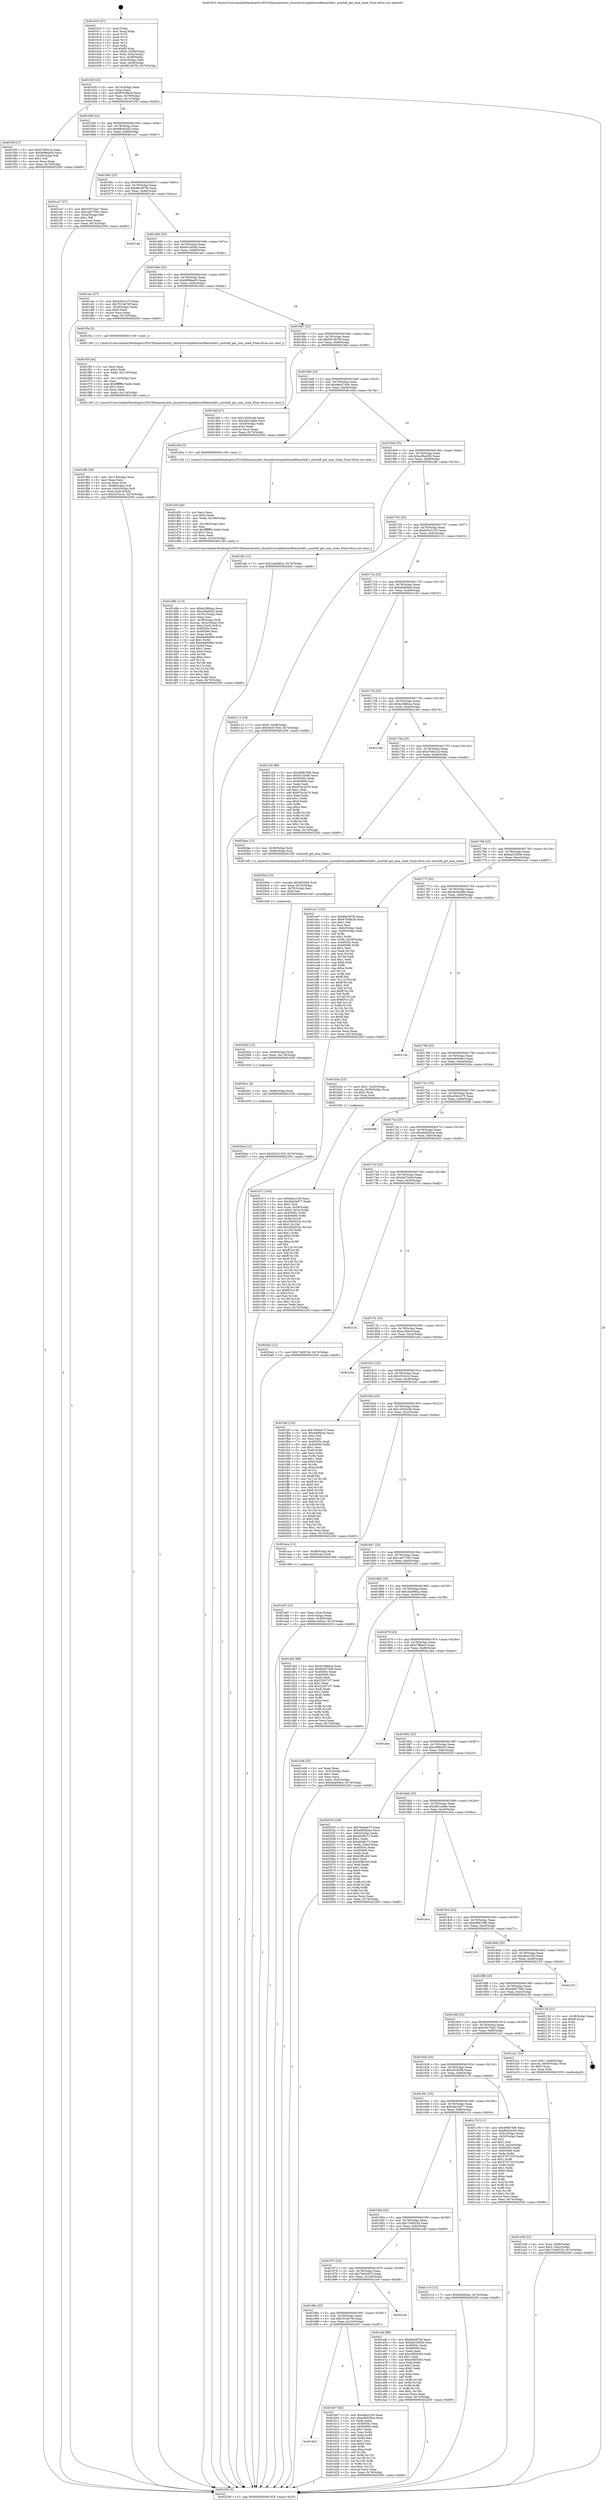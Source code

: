 digraph "0x401610" {
  label = "0x401610 (/mnt/c/Users/mathe/Desktop/tcc/POCII/binaries/extr_linuxdriversplatformx86acerhdf.c_acerhdf_get_max_state_Final-ollvm.out::main(0))"
  labelloc = "t"
  node[shape=record]

  Entry [label="",width=0.3,height=0.3,shape=circle,fillcolor=black,style=filled]
  "0x40163f" [label="{
     0x40163f [23]\l
     | [instrs]\l
     &nbsp;&nbsp;0x40163f \<+3\>: mov -0x74(%rbp),%eax\l
     &nbsp;&nbsp;0x401642 \<+2\>: mov %eax,%ecx\l
     &nbsp;&nbsp;0x401644 \<+6\>: sub $0x870c8b28,%ecx\l
     &nbsp;&nbsp;0x40164a \<+3\>: mov %eax,-0x78(%rbp)\l
     &nbsp;&nbsp;0x40164d \<+3\>: mov %ecx,-0x7c(%rbp)\l
     &nbsp;&nbsp;0x401650 \<+6\>: je 0000000000401f3f \<main+0x92f\>\l
  }"]
  "0x401f3f" [label="{
     0x401f3f [27]\l
     | [instrs]\l
     &nbsp;&nbsp;0x401f3f \<+5\>: mov $0xd7bfcb1d,%eax\l
     &nbsp;&nbsp;0x401f44 \<+5\>: mov $0x9696ea50,%ecx\l
     &nbsp;&nbsp;0x401f49 \<+3\>: mov -0x29(%rbp),%dl\l
     &nbsp;&nbsp;0x401f4c \<+3\>: test $0x1,%dl\l
     &nbsp;&nbsp;0x401f4f \<+3\>: cmovne %ecx,%eax\l
     &nbsp;&nbsp;0x401f52 \<+3\>: mov %eax,-0x74(%rbp)\l
     &nbsp;&nbsp;0x401f55 \<+5\>: jmp 0000000000402200 \<main+0xbf0\>\l
  }"]
  "0x401656" [label="{
     0x401656 [22]\l
     | [instrs]\l
     &nbsp;&nbsp;0x401656 \<+5\>: jmp 000000000040165b \<main+0x4b\>\l
     &nbsp;&nbsp;0x40165b \<+3\>: mov -0x78(%rbp),%eax\l
     &nbsp;&nbsp;0x40165e \<+5\>: sub $0x88cb3c62,%eax\l
     &nbsp;&nbsp;0x401663 \<+3\>: mov %eax,-0x80(%rbp)\l
     &nbsp;&nbsp;0x401666 \<+6\>: je 0000000000401ce7 \<main+0x6d7\>\l
  }"]
  Exit [label="",width=0.3,height=0.3,shape=circle,fillcolor=black,style=filled,peripheries=2]
  "0x401ce7" [label="{
     0x401ce7 [27]\l
     | [instrs]\l
     &nbsp;&nbsp;0x401ce7 \<+5\>: mov $0x55075ae7,%eax\l
     &nbsp;&nbsp;0x401cec \<+5\>: mov $0x1ad77591,%ecx\l
     &nbsp;&nbsp;0x401cf1 \<+3\>: mov -0x2a(%rbp),%dl\l
     &nbsp;&nbsp;0x401cf4 \<+3\>: test $0x1,%dl\l
     &nbsp;&nbsp;0x401cf7 \<+3\>: cmovne %ecx,%eax\l
     &nbsp;&nbsp;0x401cfa \<+3\>: mov %eax,-0x74(%rbp)\l
     &nbsp;&nbsp;0x401cfd \<+5\>: jmp 0000000000402200 \<main+0xbf0\>\l
  }"]
  "0x40166c" [label="{
     0x40166c [25]\l
     | [instrs]\l
     &nbsp;&nbsp;0x40166c \<+5\>: jmp 0000000000401671 \<main+0x61\>\l
     &nbsp;&nbsp;0x401671 \<+3\>: mov -0x78(%rbp),%eax\l
     &nbsp;&nbsp;0x401674 \<+5\>: sub $0x89a397fe,%eax\l
     &nbsp;&nbsp;0x401679 \<+6\>: mov %eax,-0x84(%rbp)\l
     &nbsp;&nbsp;0x40167f \<+6\>: je 00000000004021da \<main+0xbca\>\l
  }"]
  "0x4020ea" [label="{
     0x4020ea [12]\l
     | [instrs]\l
     &nbsp;&nbsp;0x4020ea \<+7\>: movl $0xb0321325,-0x74(%rbp)\l
     &nbsp;&nbsp;0x4020f1 \<+5\>: jmp 0000000000402200 \<main+0xbf0\>\l
  }"]
  "0x4021da" [label="{
     0x4021da\l
  }", style=dashed]
  "0x401685" [label="{
     0x401685 [25]\l
     | [instrs]\l
     &nbsp;&nbsp;0x401685 \<+5\>: jmp 000000000040168a \<main+0x7a\>\l
     &nbsp;&nbsp;0x40168a \<+3\>: mov -0x78(%rbp),%eax\l
     &nbsp;&nbsp;0x40168d \<+5\>: sub $0x8cc3d5a5,%eax\l
     &nbsp;&nbsp;0x401692 \<+6\>: mov %eax,-0x88(%rbp)\l
     &nbsp;&nbsp;0x401698 \<+6\>: je 0000000000401aec \<main+0x4dc\>\l
  }"]
  "0x4020e1" [label="{
     0x4020e1 [9]\l
     | [instrs]\l
     &nbsp;&nbsp;0x4020e1 \<+4\>: mov -0x68(%rbp),%rdi\l
     &nbsp;&nbsp;0x4020e5 \<+5\>: call 0000000000401030 \<free@plt\>\l
     | [calls]\l
     &nbsp;&nbsp;0x401030 \{1\} (unknown)\l
  }"]
  "0x401aec" [label="{
     0x401aec [27]\l
     | [instrs]\l
     &nbsp;&nbsp;0x401aec \<+5\>: mov $0xe29e1e75,%eax\l
     &nbsp;&nbsp;0x401af1 \<+5\>: mov $0x7910e70f,%ecx\l
     &nbsp;&nbsp;0x401af6 \<+3\>: mov -0x30(%rbp),%edx\l
     &nbsp;&nbsp;0x401af9 \<+3\>: cmp $0x0,%edx\l
     &nbsp;&nbsp;0x401afc \<+3\>: cmove %ecx,%eax\l
     &nbsp;&nbsp;0x401aff \<+3\>: mov %eax,-0x74(%rbp)\l
     &nbsp;&nbsp;0x401b02 \<+5\>: jmp 0000000000402200 \<main+0xbf0\>\l
  }"]
  "0x40169e" [label="{
     0x40169e [25]\l
     | [instrs]\l
     &nbsp;&nbsp;0x40169e \<+5\>: jmp 00000000004016a3 \<main+0x93\>\l
     &nbsp;&nbsp;0x4016a3 \<+3\>: mov -0x78(%rbp),%eax\l
     &nbsp;&nbsp;0x4016a6 \<+5\>: sub $0x9696ea50,%eax\l
     &nbsp;&nbsp;0x4016ab \<+6\>: mov %eax,-0x8c(%rbp)\l
     &nbsp;&nbsp;0x4016b1 \<+6\>: je 0000000000401f5a \<main+0x94a\>\l
  }"]
  "0x4020d2" [label="{
     0x4020d2 [15]\l
     | [instrs]\l
     &nbsp;&nbsp;0x4020d2 \<+4\>: mov -0x58(%rbp),%rdi\l
     &nbsp;&nbsp;0x4020d6 \<+6\>: mov %eax,-0x118(%rbp)\l
     &nbsp;&nbsp;0x4020dc \<+5\>: call 0000000000401030 \<free@plt\>\l
     | [calls]\l
     &nbsp;&nbsp;0x401030 \{1\} (unknown)\l
  }"]
  "0x401f5a" [label="{
     0x401f5a [5]\l
     | [instrs]\l
     &nbsp;&nbsp;0x401f5a \<+5\>: call 0000000000401160 \<next_i\>\l
     | [calls]\l
     &nbsp;&nbsp;0x401160 \{1\} (/mnt/c/Users/mathe/Desktop/tcc/POCII/binaries/extr_linuxdriversplatformx86acerhdf.c_acerhdf_get_max_state_Final-ollvm.out::next_i)\l
  }"]
  "0x4016b7" [label="{
     0x4016b7 [25]\l
     | [instrs]\l
     &nbsp;&nbsp;0x4016b7 \<+5\>: jmp 00000000004016bc \<main+0xac\>\l
     &nbsp;&nbsp;0x4016bc \<+3\>: mov -0x78(%rbp),%eax\l
     &nbsp;&nbsp;0x4016bf \<+5\>: sub $0x9914b7f4,%eax\l
     &nbsp;&nbsp;0x4016c4 \<+6\>: mov %eax,-0x90(%rbp)\l
     &nbsp;&nbsp;0x4016ca \<+6\>: je 00000000004019af \<main+0x39f\>\l
  }"]
  "0x4020bb" [label="{
     0x4020bb [23]\l
     | [instrs]\l
     &nbsp;&nbsp;0x4020bb \<+10\>: movabs $0x4030b6,%rdi\l
     &nbsp;&nbsp;0x4020c5 \<+3\>: mov %eax,-0x70(%rbp)\l
     &nbsp;&nbsp;0x4020c8 \<+3\>: mov -0x70(%rbp),%esi\l
     &nbsp;&nbsp;0x4020cb \<+2\>: mov $0x0,%al\l
     &nbsp;&nbsp;0x4020cd \<+5\>: call 0000000000401040 \<printf@plt\>\l
     | [calls]\l
     &nbsp;&nbsp;0x401040 \{1\} (unknown)\l
  }"]
  "0x4019af" [label="{
     0x4019af [27]\l
     | [instrs]\l
     &nbsp;&nbsp;0x4019af \<+5\>: mov $0x14502a4b,%eax\l
     &nbsp;&nbsp;0x4019b4 \<+5\>: mov $0x4821adde,%ecx\l
     &nbsp;&nbsp;0x4019b9 \<+3\>: mov -0x34(%rbp),%edx\l
     &nbsp;&nbsp;0x4019bc \<+3\>: cmp $0x2,%edx\l
     &nbsp;&nbsp;0x4019bf \<+3\>: cmovne %ecx,%eax\l
     &nbsp;&nbsp;0x4019c2 \<+3\>: mov %eax,-0x74(%rbp)\l
     &nbsp;&nbsp;0x4019c5 \<+5\>: jmp 0000000000402200 \<main+0xbf0\>\l
  }"]
  "0x4016d0" [label="{
     0x4016d0 [25]\l
     | [instrs]\l
     &nbsp;&nbsp;0x4016d0 \<+5\>: jmp 00000000004016d5 \<main+0xc5\>\l
     &nbsp;&nbsp;0x4016d5 \<+3\>: mov -0x78(%rbp),%eax\l
     &nbsp;&nbsp;0x4016d8 \<+5\>: sub $0x9e457400,%eax\l
     &nbsp;&nbsp;0x4016dd \<+6\>: mov %eax,-0x94(%rbp)\l
     &nbsp;&nbsp;0x4016e3 \<+6\>: je 0000000000401d5a \<main+0x74a\>\l
  }"]
  "0x402200" [label="{
     0x402200 [5]\l
     | [instrs]\l
     &nbsp;&nbsp;0x402200 \<+5\>: jmp 000000000040163f \<main+0x2f\>\l
  }"]
  "0x401610" [label="{
     0x401610 [47]\l
     | [instrs]\l
     &nbsp;&nbsp;0x401610 \<+1\>: push %rbp\l
     &nbsp;&nbsp;0x401611 \<+3\>: mov %rsp,%rbp\l
     &nbsp;&nbsp;0x401614 \<+2\>: push %r15\l
     &nbsp;&nbsp;0x401616 \<+2\>: push %r14\l
     &nbsp;&nbsp;0x401618 \<+2\>: push %r13\l
     &nbsp;&nbsp;0x40161a \<+2\>: push %r12\l
     &nbsp;&nbsp;0x40161c \<+1\>: push %rbx\l
     &nbsp;&nbsp;0x40161d \<+7\>: sub $0xf8,%rsp\l
     &nbsp;&nbsp;0x401624 \<+7\>: movl $0x0,-0x38(%rbp)\l
     &nbsp;&nbsp;0x40162b \<+3\>: mov %edi,-0x3c(%rbp)\l
     &nbsp;&nbsp;0x40162e \<+4\>: mov %rsi,-0x48(%rbp)\l
     &nbsp;&nbsp;0x401632 \<+3\>: mov -0x3c(%rbp),%edi\l
     &nbsp;&nbsp;0x401635 \<+3\>: mov %edi,-0x34(%rbp)\l
     &nbsp;&nbsp;0x401638 \<+7\>: movl $0x9914b7f4,-0x74(%rbp)\l
  }"]
  "0x401f8b" [label="{
     0x401f8b [36]\l
     | [instrs]\l
     &nbsp;&nbsp;0x401f8b \<+6\>: mov -0x114(%rbp),%ecx\l
     &nbsp;&nbsp;0x401f91 \<+3\>: imul %eax,%ecx\l
     &nbsp;&nbsp;0x401f94 \<+3\>: movslq %ecx,%rdi\l
     &nbsp;&nbsp;0x401f97 \<+4\>: mov -0x68(%rbp),%r8\l
     &nbsp;&nbsp;0x401f9b \<+4\>: movslq -0x6c(%rbp),%r9\l
     &nbsp;&nbsp;0x401f9f \<+4\>: mov %rdi,(%r8,%r9,8)\l
     &nbsp;&nbsp;0x401fa3 \<+7\>: movl $0x2033c2c,-0x74(%rbp)\l
     &nbsp;&nbsp;0x401faa \<+5\>: jmp 0000000000402200 \<main+0xbf0\>\l
  }"]
  "0x401d5a" [label="{
     0x401d5a [5]\l
     | [instrs]\l
     &nbsp;&nbsp;0x401d5a \<+5\>: call 0000000000401160 \<next_i\>\l
     | [calls]\l
     &nbsp;&nbsp;0x401160 \{1\} (/mnt/c/Users/mathe/Desktop/tcc/POCII/binaries/extr_linuxdriversplatformx86acerhdf.c_acerhdf_get_max_state_Final-ollvm.out::next_i)\l
  }"]
  "0x4016e9" [label="{
     0x4016e9 [25]\l
     | [instrs]\l
     &nbsp;&nbsp;0x4016e9 \<+5\>: jmp 00000000004016ee \<main+0xde\>\l
     &nbsp;&nbsp;0x4016ee \<+3\>: mov -0x78(%rbp),%eax\l
     &nbsp;&nbsp;0x4016f1 \<+5\>: sub $0xa39ab5f2,%eax\l
     &nbsp;&nbsp;0x4016f6 \<+6\>: mov %eax,-0x98(%rbp)\l
     &nbsp;&nbsp;0x4016fc \<+6\>: je 0000000000401dfc \<main+0x7ec\>\l
  }"]
  "0x401f5f" [label="{
     0x401f5f [44]\l
     | [instrs]\l
     &nbsp;&nbsp;0x401f5f \<+2\>: xor %ecx,%ecx\l
     &nbsp;&nbsp;0x401f61 \<+5\>: mov $0x2,%edx\l
     &nbsp;&nbsp;0x401f66 \<+6\>: mov %edx,-0x110(%rbp)\l
     &nbsp;&nbsp;0x401f6c \<+1\>: cltd\l
     &nbsp;&nbsp;0x401f6d \<+6\>: mov -0x110(%rbp),%esi\l
     &nbsp;&nbsp;0x401f73 \<+2\>: idiv %esi\l
     &nbsp;&nbsp;0x401f75 \<+6\>: imul $0xfffffffe,%edx,%edx\l
     &nbsp;&nbsp;0x401f7b \<+3\>: sub $0x1,%ecx\l
     &nbsp;&nbsp;0x401f7e \<+2\>: sub %ecx,%edx\l
     &nbsp;&nbsp;0x401f80 \<+6\>: mov %edx,-0x114(%rbp)\l
     &nbsp;&nbsp;0x401f86 \<+5\>: call 0000000000401160 \<next_i\>\l
     | [calls]\l
     &nbsp;&nbsp;0x401160 \{1\} (/mnt/c/Users/mathe/Desktop/tcc/POCII/binaries/extr_linuxdriversplatformx86acerhdf.c_acerhdf_get_max_state_Final-ollvm.out::next_i)\l
  }"]
  "0x401dfc" [label="{
     0x401dfc [12]\l
     | [instrs]\l
     &nbsp;&nbsp;0x401dfc \<+7\>: movl $0x1ba0892a,-0x74(%rbp)\l
     &nbsp;&nbsp;0x401e03 \<+5\>: jmp 0000000000402200 \<main+0xbf0\>\l
  }"]
  "0x401702" [label="{
     0x401702 [25]\l
     | [instrs]\l
     &nbsp;&nbsp;0x401702 \<+5\>: jmp 0000000000401707 \<main+0xf7\>\l
     &nbsp;&nbsp;0x401707 \<+3\>: mov -0x78(%rbp),%eax\l
     &nbsp;&nbsp;0x40170a \<+5\>: sub $0xb0321325,%eax\l
     &nbsp;&nbsp;0x40170f \<+6\>: mov %eax,-0x9c(%rbp)\l
     &nbsp;&nbsp;0x401715 \<+6\>: je 0000000000402113 \<main+0xb03\>\l
  }"]
  "0x401e38" [label="{
     0x401e38 [23]\l
     | [instrs]\l
     &nbsp;&nbsp;0x401e38 \<+4\>: mov %rax,-0x68(%rbp)\l
     &nbsp;&nbsp;0x401e3c \<+7\>: movl $0x0,-0x6c(%rbp)\l
     &nbsp;&nbsp;0x401e43 \<+7\>: movl $0x7340f15d,-0x74(%rbp)\l
     &nbsp;&nbsp;0x401e4a \<+5\>: jmp 0000000000402200 \<main+0xbf0\>\l
  }"]
  "0x402113" [label="{
     0x402113 [19]\l
     | [instrs]\l
     &nbsp;&nbsp;0x402113 \<+7\>: movl $0x0,-0x38(%rbp)\l
     &nbsp;&nbsp;0x40211a \<+7\>: movl $0x54d575b6,-0x74(%rbp)\l
     &nbsp;&nbsp;0x402121 \<+5\>: jmp 0000000000402200 \<main+0xbf0\>\l
  }"]
  "0x40171b" [label="{
     0x40171b [25]\l
     | [instrs]\l
     &nbsp;&nbsp;0x40171b \<+5\>: jmp 0000000000401720 \<main+0x110\>\l
     &nbsp;&nbsp;0x401720 \<+3\>: mov -0x78(%rbp),%eax\l
     &nbsp;&nbsp;0x401723 \<+5\>: sub $0xb6af49a4,%eax\l
     &nbsp;&nbsp;0x401728 \<+6\>: mov %eax,-0xa0(%rbp)\l
     &nbsp;&nbsp;0x40172e \<+6\>: je 0000000000401c20 \<main+0x610\>\l
  }"]
  "0x401d8b" [label="{
     0x401d8b [113]\l
     | [instrs]\l
     &nbsp;&nbsp;0x401d8b \<+5\>: mov $0xbc38bbca,%ecx\l
     &nbsp;&nbsp;0x401d90 \<+5\>: mov $0xa39ab5f2,%edx\l
     &nbsp;&nbsp;0x401d95 \<+6\>: mov -0x10c(%rbp),%esi\l
     &nbsp;&nbsp;0x401d9b \<+3\>: imul %eax,%esi\l
     &nbsp;&nbsp;0x401d9e \<+4\>: mov -0x58(%rbp),%rdi\l
     &nbsp;&nbsp;0x401da2 \<+4\>: movslq -0x5c(%rbp),%r8\l
     &nbsp;&nbsp;0x401da6 \<+4\>: mov %esi,(%rdi,%r8,4)\l
     &nbsp;&nbsp;0x401daa \<+7\>: mov 0x40505c,%eax\l
     &nbsp;&nbsp;0x401db1 \<+7\>: mov 0x405060,%esi\l
     &nbsp;&nbsp;0x401db8 \<+3\>: mov %eax,%r9d\l
     &nbsp;&nbsp;0x401dbb \<+7\>: sub $0x64e6b98b,%r9d\l
     &nbsp;&nbsp;0x401dc2 \<+4\>: sub $0x1,%r9d\l
     &nbsp;&nbsp;0x401dc6 \<+7\>: add $0x64e6b98b,%r9d\l
     &nbsp;&nbsp;0x401dcd \<+4\>: imul %r9d,%eax\l
     &nbsp;&nbsp;0x401dd1 \<+3\>: and $0x1,%eax\l
     &nbsp;&nbsp;0x401dd4 \<+3\>: cmp $0x0,%eax\l
     &nbsp;&nbsp;0x401dd7 \<+4\>: sete %r10b\l
     &nbsp;&nbsp;0x401ddb \<+3\>: cmp $0xa,%esi\l
     &nbsp;&nbsp;0x401dde \<+4\>: setl %r11b\l
     &nbsp;&nbsp;0x401de2 \<+3\>: mov %r10b,%bl\l
     &nbsp;&nbsp;0x401de5 \<+3\>: and %r11b,%bl\l
     &nbsp;&nbsp;0x401de8 \<+3\>: xor %r11b,%r10b\l
     &nbsp;&nbsp;0x401deb \<+3\>: or %r10b,%bl\l
     &nbsp;&nbsp;0x401dee \<+3\>: test $0x1,%bl\l
     &nbsp;&nbsp;0x401df1 \<+3\>: cmovne %edx,%ecx\l
     &nbsp;&nbsp;0x401df4 \<+3\>: mov %ecx,-0x74(%rbp)\l
     &nbsp;&nbsp;0x401df7 \<+5\>: jmp 0000000000402200 \<main+0xbf0\>\l
  }"]
  "0x401c20" [label="{
     0x401c20 [88]\l
     | [instrs]\l
     &nbsp;&nbsp;0x401c20 \<+5\>: mov $0x498b76f6,%eax\l
     &nbsp;&nbsp;0x401c25 \<+5\>: mov $0x551fcf56,%ecx\l
     &nbsp;&nbsp;0x401c2a \<+7\>: mov 0x40505c,%edx\l
     &nbsp;&nbsp;0x401c31 \<+7\>: mov 0x405060,%esi\l
     &nbsp;&nbsp;0x401c38 \<+2\>: mov %edx,%edi\l
     &nbsp;&nbsp;0x401c3a \<+6\>: sub $0x97ec2e76,%edi\l
     &nbsp;&nbsp;0x401c40 \<+3\>: sub $0x1,%edi\l
     &nbsp;&nbsp;0x401c43 \<+6\>: add $0x97ec2e76,%edi\l
     &nbsp;&nbsp;0x401c49 \<+3\>: imul %edi,%edx\l
     &nbsp;&nbsp;0x401c4c \<+3\>: and $0x1,%edx\l
     &nbsp;&nbsp;0x401c4f \<+3\>: cmp $0x0,%edx\l
     &nbsp;&nbsp;0x401c52 \<+4\>: sete %r8b\l
     &nbsp;&nbsp;0x401c56 \<+3\>: cmp $0xa,%esi\l
     &nbsp;&nbsp;0x401c59 \<+4\>: setl %r9b\l
     &nbsp;&nbsp;0x401c5d \<+3\>: mov %r8b,%r10b\l
     &nbsp;&nbsp;0x401c60 \<+3\>: and %r9b,%r10b\l
     &nbsp;&nbsp;0x401c63 \<+3\>: xor %r9b,%r8b\l
     &nbsp;&nbsp;0x401c66 \<+3\>: or %r8b,%r10b\l
     &nbsp;&nbsp;0x401c69 \<+4\>: test $0x1,%r10b\l
     &nbsp;&nbsp;0x401c6d \<+3\>: cmovne %ecx,%eax\l
     &nbsp;&nbsp;0x401c70 \<+3\>: mov %eax,-0x74(%rbp)\l
     &nbsp;&nbsp;0x401c73 \<+5\>: jmp 0000000000402200 \<main+0xbf0\>\l
  }"]
  "0x401734" [label="{
     0x401734 [25]\l
     | [instrs]\l
     &nbsp;&nbsp;0x401734 \<+5\>: jmp 0000000000401739 \<main+0x129\>\l
     &nbsp;&nbsp;0x401739 \<+3\>: mov -0x78(%rbp),%eax\l
     &nbsp;&nbsp;0x40173c \<+5\>: sub $0xbc38bbca,%eax\l
     &nbsp;&nbsp;0x401741 \<+6\>: mov %eax,-0xa4(%rbp)\l
     &nbsp;&nbsp;0x401747 \<+6\>: je 000000000040218d \<main+0xb7d\>\l
  }"]
  "0x401d5f" [label="{
     0x401d5f [44]\l
     | [instrs]\l
     &nbsp;&nbsp;0x401d5f \<+2\>: xor %ecx,%ecx\l
     &nbsp;&nbsp;0x401d61 \<+5\>: mov $0x2,%edx\l
     &nbsp;&nbsp;0x401d66 \<+6\>: mov %edx,-0x108(%rbp)\l
     &nbsp;&nbsp;0x401d6c \<+1\>: cltd\l
     &nbsp;&nbsp;0x401d6d \<+6\>: mov -0x108(%rbp),%esi\l
     &nbsp;&nbsp;0x401d73 \<+2\>: idiv %esi\l
     &nbsp;&nbsp;0x401d75 \<+6\>: imul $0xfffffffe,%edx,%edx\l
     &nbsp;&nbsp;0x401d7b \<+3\>: sub $0x1,%ecx\l
     &nbsp;&nbsp;0x401d7e \<+2\>: sub %ecx,%edx\l
     &nbsp;&nbsp;0x401d80 \<+6\>: mov %edx,-0x10c(%rbp)\l
     &nbsp;&nbsp;0x401d86 \<+5\>: call 0000000000401160 \<next_i\>\l
     | [calls]\l
     &nbsp;&nbsp;0x401160 \{1\} (/mnt/c/Users/mathe/Desktop/tcc/POCII/binaries/extr_linuxdriversplatformx86acerhdf.c_acerhdf_get_max_state_Final-ollvm.out::next_i)\l
  }"]
  "0x40218d" [label="{
     0x40218d\l
  }", style=dashed]
  "0x40174d" [label="{
     0x40174d [25]\l
     | [instrs]\l
     &nbsp;&nbsp;0x40174d \<+5\>: jmp 0000000000401752 \<main+0x142\>\l
     &nbsp;&nbsp;0x401752 \<+3\>: mov -0x78(%rbp),%eax\l
     &nbsp;&nbsp;0x401755 \<+5\>: sub $0xd7bfcb1d,%eax\l
     &nbsp;&nbsp;0x40175a \<+6\>: mov %eax,-0xa8(%rbp)\l
     &nbsp;&nbsp;0x401760 \<+6\>: je 00000000004020ae \<main+0xa9e\>\l
  }"]
  "0x401b71" [label="{
     0x401b71 [163]\l
     | [instrs]\l
     &nbsp;&nbsp;0x401b71 \<+5\>: mov $0x4fecc329,%ecx\l
     &nbsp;&nbsp;0x401b76 \<+5\>: mov $0x5da2e977,%edx\l
     &nbsp;&nbsp;0x401b7b \<+3\>: mov $0x1,%sil\l
     &nbsp;&nbsp;0x401b7e \<+4\>: mov %rax,-0x58(%rbp)\l
     &nbsp;&nbsp;0x401b82 \<+7\>: movl $0x0,-0x5c(%rbp)\l
     &nbsp;&nbsp;0x401b89 \<+8\>: mov 0x40505c,%r8d\l
     &nbsp;&nbsp;0x401b91 \<+8\>: mov 0x405060,%r9d\l
     &nbsp;&nbsp;0x401b99 \<+3\>: mov %r8d,%r10d\l
     &nbsp;&nbsp;0x401b9c \<+7\>: sub $0x285e553c,%r10d\l
     &nbsp;&nbsp;0x401ba3 \<+4\>: sub $0x1,%r10d\l
     &nbsp;&nbsp;0x401ba7 \<+7\>: add $0x285e553c,%r10d\l
     &nbsp;&nbsp;0x401bae \<+4\>: imul %r10d,%r8d\l
     &nbsp;&nbsp;0x401bb2 \<+4\>: and $0x1,%r8d\l
     &nbsp;&nbsp;0x401bb6 \<+4\>: cmp $0x0,%r8d\l
     &nbsp;&nbsp;0x401bba \<+4\>: sete %r11b\l
     &nbsp;&nbsp;0x401bbe \<+4\>: cmp $0xa,%r9d\l
     &nbsp;&nbsp;0x401bc2 \<+3\>: setl %bl\l
     &nbsp;&nbsp;0x401bc5 \<+3\>: mov %r11b,%r14b\l
     &nbsp;&nbsp;0x401bc8 \<+4\>: xor $0xff,%r14b\l
     &nbsp;&nbsp;0x401bcc \<+3\>: mov %bl,%r15b\l
     &nbsp;&nbsp;0x401bcf \<+4\>: xor $0xff,%r15b\l
     &nbsp;&nbsp;0x401bd3 \<+4\>: xor $0x0,%sil\l
     &nbsp;&nbsp;0x401bd7 \<+3\>: mov %r14b,%r12b\l
     &nbsp;&nbsp;0x401bda \<+4\>: and $0x0,%r12b\l
     &nbsp;&nbsp;0x401bde \<+3\>: and %sil,%r11b\l
     &nbsp;&nbsp;0x401be1 \<+3\>: mov %r15b,%r13b\l
     &nbsp;&nbsp;0x401be4 \<+4\>: and $0x0,%r13b\l
     &nbsp;&nbsp;0x401be8 \<+3\>: and %sil,%bl\l
     &nbsp;&nbsp;0x401beb \<+3\>: or %r11b,%r12b\l
     &nbsp;&nbsp;0x401bee \<+3\>: or %bl,%r13b\l
     &nbsp;&nbsp;0x401bf1 \<+3\>: xor %r13b,%r12b\l
     &nbsp;&nbsp;0x401bf4 \<+3\>: or %r15b,%r14b\l
     &nbsp;&nbsp;0x401bf7 \<+4\>: xor $0xff,%r14b\l
     &nbsp;&nbsp;0x401bfb \<+4\>: or $0x0,%sil\l
     &nbsp;&nbsp;0x401bff \<+3\>: and %sil,%r14b\l
     &nbsp;&nbsp;0x401c02 \<+3\>: or %r14b,%r12b\l
     &nbsp;&nbsp;0x401c05 \<+4\>: test $0x1,%r12b\l
     &nbsp;&nbsp;0x401c09 \<+3\>: cmovne %edx,%ecx\l
     &nbsp;&nbsp;0x401c0c \<+3\>: mov %ecx,-0x74(%rbp)\l
     &nbsp;&nbsp;0x401c0f \<+5\>: jmp 0000000000402200 \<main+0xbf0\>\l
  }"]
  "0x4020ae" [label="{
     0x4020ae [13]\l
     | [instrs]\l
     &nbsp;&nbsp;0x4020ae \<+4\>: mov -0x58(%rbp),%rdi\l
     &nbsp;&nbsp;0x4020b2 \<+4\>: mov -0x68(%rbp),%rsi\l
     &nbsp;&nbsp;0x4020b6 \<+5\>: call 00000000004015f0 \<acerhdf_get_max_state\>\l
     | [calls]\l
     &nbsp;&nbsp;0x4015f0 \{1\} (/mnt/c/Users/mathe/Desktop/tcc/POCII/binaries/extr_linuxdriversplatformx86acerhdf.c_acerhdf_get_max_state_Final-ollvm.out::acerhdf_get_max_state)\l
  }"]
  "0x401766" [label="{
     0x401766 [25]\l
     | [instrs]\l
     &nbsp;&nbsp;0x401766 \<+5\>: jmp 000000000040176b \<main+0x15b\>\l
     &nbsp;&nbsp;0x40176b \<+3\>: mov -0x78(%rbp),%eax\l
     &nbsp;&nbsp;0x40176e \<+5\>: sub $0xda53393b,%eax\l
     &nbsp;&nbsp;0x401773 \<+6\>: mov %eax,-0xac(%rbp)\l
     &nbsp;&nbsp;0x401779 \<+6\>: je 0000000000401ea7 \<main+0x897\>\l
  }"]
  "0x4019a5" [label="{
     0x4019a5\l
  }", style=dashed]
  "0x401ea7" [label="{
     0x401ea7 [152]\l
     | [instrs]\l
     &nbsp;&nbsp;0x401ea7 \<+5\>: mov $0x89a397fe,%eax\l
     &nbsp;&nbsp;0x401eac \<+5\>: mov $0x870c8b28,%ecx\l
     &nbsp;&nbsp;0x401eb1 \<+2\>: mov $0x1,%dl\l
     &nbsp;&nbsp;0x401eb3 \<+2\>: xor %esi,%esi\l
     &nbsp;&nbsp;0x401eb5 \<+3\>: mov -0x6c(%rbp),%edi\l
     &nbsp;&nbsp;0x401eb8 \<+3\>: cmp -0x60(%rbp),%edi\l
     &nbsp;&nbsp;0x401ebb \<+4\>: setl %r8b\l
     &nbsp;&nbsp;0x401ebf \<+4\>: and $0x1,%r8b\l
     &nbsp;&nbsp;0x401ec3 \<+4\>: mov %r8b,-0x29(%rbp)\l
     &nbsp;&nbsp;0x401ec7 \<+7\>: mov 0x40505c,%edi\l
     &nbsp;&nbsp;0x401ece \<+8\>: mov 0x405060,%r9d\l
     &nbsp;&nbsp;0x401ed6 \<+3\>: sub $0x1,%esi\l
     &nbsp;&nbsp;0x401ed9 \<+3\>: mov %edi,%r10d\l
     &nbsp;&nbsp;0x401edc \<+3\>: add %esi,%r10d\l
     &nbsp;&nbsp;0x401edf \<+4\>: imul %r10d,%edi\l
     &nbsp;&nbsp;0x401ee3 \<+3\>: and $0x1,%edi\l
     &nbsp;&nbsp;0x401ee6 \<+3\>: cmp $0x0,%edi\l
     &nbsp;&nbsp;0x401ee9 \<+4\>: sete %r8b\l
     &nbsp;&nbsp;0x401eed \<+4\>: cmp $0xa,%r9d\l
     &nbsp;&nbsp;0x401ef1 \<+4\>: setl %r11b\l
     &nbsp;&nbsp;0x401ef5 \<+3\>: mov %r8b,%bl\l
     &nbsp;&nbsp;0x401ef8 \<+3\>: xor $0xff,%bl\l
     &nbsp;&nbsp;0x401efb \<+3\>: mov %r11b,%r14b\l
     &nbsp;&nbsp;0x401efe \<+4\>: xor $0xff,%r14b\l
     &nbsp;&nbsp;0x401f02 \<+3\>: xor $0x1,%dl\l
     &nbsp;&nbsp;0x401f05 \<+3\>: mov %bl,%r15b\l
     &nbsp;&nbsp;0x401f08 \<+4\>: and $0xff,%r15b\l
     &nbsp;&nbsp;0x401f0c \<+3\>: and %dl,%r8b\l
     &nbsp;&nbsp;0x401f0f \<+3\>: mov %r14b,%r12b\l
     &nbsp;&nbsp;0x401f12 \<+4\>: and $0xff,%r12b\l
     &nbsp;&nbsp;0x401f16 \<+3\>: and %dl,%r11b\l
     &nbsp;&nbsp;0x401f19 \<+3\>: or %r8b,%r15b\l
     &nbsp;&nbsp;0x401f1c \<+3\>: or %r11b,%r12b\l
     &nbsp;&nbsp;0x401f1f \<+3\>: xor %r12b,%r15b\l
     &nbsp;&nbsp;0x401f22 \<+3\>: or %r14b,%bl\l
     &nbsp;&nbsp;0x401f25 \<+3\>: xor $0xff,%bl\l
     &nbsp;&nbsp;0x401f28 \<+3\>: or $0x1,%dl\l
     &nbsp;&nbsp;0x401f2b \<+2\>: and %dl,%bl\l
     &nbsp;&nbsp;0x401f2d \<+3\>: or %bl,%r15b\l
     &nbsp;&nbsp;0x401f30 \<+4\>: test $0x1,%r15b\l
     &nbsp;&nbsp;0x401f34 \<+3\>: cmovne %ecx,%eax\l
     &nbsp;&nbsp;0x401f37 \<+3\>: mov %eax,-0x74(%rbp)\l
     &nbsp;&nbsp;0x401f3a \<+5\>: jmp 0000000000402200 \<main+0xbf0\>\l
  }"]
  "0x40177f" [label="{
     0x40177f [25]\l
     | [instrs]\l
     &nbsp;&nbsp;0x40177f \<+5\>: jmp 0000000000401784 \<main+0x174\>\l
     &nbsp;&nbsp;0x401784 \<+3\>: mov -0x78(%rbp),%eax\l
     &nbsp;&nbsp;0x401787 \<+5\>: sub $0xdb30ad8d,%eax\l
     &nbsp;&nbsp;0x40178c \<+6\>: mov %eax,-0xb0(%rbp)\l
     &nbsp;&nbsp;0x401792 \<+6\>: je 000000000040213b \<main+0xb2b\>\l
  }"]
  "0x401b07" [label="{
     0x401b07 [83]\l
     | [instrs]\l
     &nbsp;&nbsp;0x401b07 \<+5\>: mov $0x4fecc329,%eax\l
     &nbsp;&nbsp;0x401b0c \<+5\>: mov $0xe0b939ce,%ecx\l
     &nbsp;&nbsp;0x401b11 \<+2\>: xor %edx,%edx\l
     &nbsp;&nbsp;0x401b13 \<+7\>: mov 0x40505c,%esi\l
     &nbsp;&nbsp;0x401b1a \<+7\>: mov 0x405060,%edi\l
     &nbsp;&nbsp;0x401b21 \<+3\>: sub $0x1,%edx\l
     &nbsp;&nbsp;0x401b24 \<+3\>: mov %esi,%r8d\l
     &nbsp;&nbsp;0x401b27 \<+3\>: add %edx,%r8d\l
     &nbsp;&nbsp;0x401b2a \<+4\>: imul %r8d,%esi\l
     &nbsp;&nbsp;0x401b2e \<+3\>: and $0x1,%esi\l
     &nbsp;&nbsp;0x401b31 \<+3\>: cmp $0x0,%esi\l
     &nbsp;&nbsp;0x401b34 \<+4\>: sete %r9b\l
     &nbsp;&nbsp;0x401b38 \<+3\>: cmp $0xa,%edi\l
     &nbsp;&nbsp;0x401b3b \<+4\>: setl %r10b\l
     &nbsp;&nbsp;0x401b3f \<+3\>: mov %r9b,%r11b\l
     &nbsp;&nbsp;0x401b42 \<+3\>: and %r10b,%r11b\l
     &nbsp;&nbsp;0x401b45 \<+3\>: xor %r10b,%r9b\l
     &nbsp;&nbsp;0x401b48 \<+3\>: or %r9b,%r11b\l
     &nbsp;&nbsp;0x401b4b \<+4\>: test $0x1,%r11b\l
     &nbsp;&nbsp;0x401b4f \<+3\>: cmovne %ecx,%eax\l
     &nbsp;&nbsp;0x401b52 \<+3\>: mov %eax,-0x74(%rbp)\l
     &nbsp;&nbsp;0x401b55 \<+5\>: jmp 0000000000402200 \<main+0xbf0\>\l
  }"]
  "0x40213b" [label="{
     0x40213b\l
  }", style=dashed]
  "0x401798" [label="{
     0x401798 [25]\l
     | [instrs]\l
     &nbsp;&nbsp;0x401798 \<+5\>: jmp 000000000040179d \<main+0x18d\>\l
     &nbsp;&nbsp;0x40179d \<+3\>: mov -0x78(%rbp),%eax\l
     &nbsp;&nbsp;0x4017a0 \<+5\>: sub $0xe0b939ce,%eax\l
     &nbsp;&nbsp;0x4017a5 \<+6\>: mov %eax,-0xb4(%rbp)\l
     &nbsp;&nbsp;0x4017ab \<+6\>: je 0000000000401b5a \<main+0x54a\>\l
  }"]
  "0x40198c" [label="{
     0x40198c [25]\l
     | [instrs]\l
     &nbsp;&nbsp;0x40198c \<+5\>: jmp 0000000000401991 \<main+0x381\>\l
     &nbsp;&nbsp;0x401991 \<+3\>: mov -0x78(%rbp),%eax\l
     &nbsp;&nbsp;0x401994 \<+5\>: sub $0x7910e70f,%eax\l
     &nbsp;&nbsp;0x401999 \<+6\>: mov %eax,-0x104(%rbp)\l
     &nbsp;&nbsp;0x40199f \<+6\>: je 0000000000401b07 \<main+0x4f7\>\l
  }"]
  "0x401b5a" [label="{
     0x401b5a [23]\l
     | [instrs]\l
     &nbsp;&nbsp;0x401b5a \<+7\>: movl $0x1,-0x50(%rbp)\l
     &nbsp;&nbsp;0x401b61 \<+4\>: movslq -0x50(%rbp),%rax\l
     &nbsp;&nbsp;0x401b65 \<+4\>: shl $0x2,%rax\l
     &nbsp;&nbsp;0x401b69 \<+3\>: mov %rax,%rdi\l
     &nbsp;&nbsp;0x401b6c \<+5\>: call 0000000000401050 \<malloc@plt\>\l
     | [calls]\l
     &nbsp;&nbsp;0x401050 \{1\} (unknown)\l
  }"]
  "0x4017b1" [label="{
     0x4017b1 [25]\l
     | [instrs]\l
     &nbsp;&nbsp;0x4017b1 \<+5\>: jmp 00000000004017b6 \<main+0x1a6\>\l
     &nbsp;&nbsp;0x4017b6 \<+3\>: mov -0x78(%rbp),%eax\l
     &nbsp;&nbsp;0x4017b9 \<+5\>: sub $0xe29e1e75,%eax\l
     &nbsp;&nbsp;0x4017be \<+6\>: mov %eax,-0xb8(%rbp)\l
     &nbsp;&nbsp;0x4017c4 \<+6\>: je 00000000004020f6 \<main+0xae6\>\l
  }"]
  "0x4021e6" [label="{
     0x4021e6\l
  }", style=dashed]
  "0x4020f6" [label="{
     0x4020f6\l
  }", style=dashed]
  "0x4017ca" [label="{
     0x4017ca [25]\l
     | [instrs]\l
     &nbsp;&nbsp;0x4017ca \<+5\>: jmp 00000000004017cf \<main+0x1bf\>\l
     &nbsp;&nbsp;0x4017cf \<+3\>: mov -0x78(%rbp),%eax\l
     &nbsp;&nbsp;0x4017d2 \<+5\>: sub $0xeb8282ee,%eax\l
     &nbsp;&nbsp;0x4017d7 \<+6\>: mov %eax,-0xbc(%rbp)\l
     &nbsp;&nbsp;0x4017dd \<+6\>: je 00000000004020a2 \<main+0xa92\>\l
  }"]
  "0x401973" [label="{
     0x401973 [25]\l
     | [instrs]\l
     &nbsp;&nbsp;0x401973 \<+5\>: jmp 0000000000401978 \<main+0x368\>\l
     &nbsp;&nbsp;0x401978 \<+3\>: mov -0x78(%rbp),%eax\l
     &nbsp;&nbsp;0x40197b \<+5\>: sub $0x76e0a475,%eax\l
     &nbsp;&nbsp;0x401980 \<+6\>: mov %eax,-0x100(%rbp)\l
     &nbsp;&nbsp;0x401986 \<+6\>: je 00000000004021e6 \<main+0xbd6\>\l
  }"]
  "0x4020a2" [label="{
     0x4020a2 [12]\l
     | [instrs]\l
     &nbsp;&nbsp;0x4020a2 \<+7\>: movl $0x7340f15d,-0x74(%rbp)\l
     &nbsp;&nbsp;0x4020a9 \<+5\>: jmp 0000000000402200 \<main+0xbf0\>\l
  }"]
  "0x4017e3" [label="{
     0x4017e3 [25]\l
     | [instrs]\l
     &nbsp;&nbsp;0x4017e3 \<+5\>: jmp 00000000004017e8 \<main+0x1d8\>\l
     &nbsp;&nbsp;0x4017e8 \<+3\>: mov -0x78(%rbp),%eax\l
     &nbsp;&nbsp;0x4017eb \<+5\>: sub $0xfeb75a54,%eax\l
     &nbsp;&nbsp;0x4017f0 \<+6\>: mov %eax,-0xc0(%rbp)\l
     &nbsp;&nbsp;0x4017f6 \<+6\>: je 0000000000402102 \<main+0xaf2\>\l
  }"]
  "0x401e4f" [label="{
     0x401e4f [88]\l
     | [instrs]\l
     &nbsp;&nbsp;0x401e4f \<+5\>: mov $0x89a397fe,%eax\l
     &nbsp;&nbsp;0x401e54 \<+5\>: mov $0xda53393b,%ecx\l
     &nbsp;&nbsp;0x401e59 \<+7\>: mov 0x40505c,%edx\l
     &nbsp;&nbsp;0x401e60 \<+7\>: mov 0x405060,%esi\l
     &nbsp;&nbsp;0x401e67 \<+2\>: mov %edx,%edi\l
     &nbsp;&nbsp;0x401e69 \<+6\>: add $0xe5805d50,%edi\l
     &nbsp;&nbsp;0x401e6f \<+3\>: sub $0x1,%edi\l
     &nbsp;&nbsp;0x401e72 \<+6\>: sub $0xe5805d50,%edi\l
     &nbsp;&nbsp;0x401e78 \<+3\>: imul %edi,%edx\l
     &nbsp;&nbsp;0x401e7b \<+3\>: and $0x1,%edx\l
     &nbsp;&nbsp;0x401e7e \<+3\>: cmp $0x0,%edx\l
     &nbsp;&nbsp;0x401e81 \<+4\>: sete %r8b\l
     &nbsp;&nbsp;0x401e85 \<+3\>: cmp $0xa,%esi\l
     &nbsp;&nbsp;0x401e88 \<+4\>: setl %r9b\l
     &nbsp;&nbsp;0x401e8c \<+3\>: mov %r8b,%r10b\l
     &nbsp;&nbsp;0x401e8f \<+3\>: and %r9b,%r10b\l
     &nbsp;&nbsp;0x401e92 \<+3\>: xor %r9b,%r8b\l
     &nbsp;&nbsp;0x401e95 \<+3\>: or %r8b,%r10b\l
     &nbsp;&nbsp;0x401e98 \<+4\>: test $0x1,%r10b\l
     &nbsp;&nbsp;0x401e9c \<+3\>: cmovne %ecx,%eax\l
     &nbsp;&nbsp;0x401e9f \<+3\>: mov %eax,-0x74(%rbp)\l
     &nbsp;&nbsp;0x401ea2 \<+5\>: jmp 0000000000402200 \<main+0xbf0\>\l
  }"]
  "0x402102" [label="{
     0x402102\l
  }", style=dashed]
  "0x4017fc" [label="{
     0x4017fc [25]\l
     | [instrs]\l
     &nbsp;&nbsp;0x4017fc \<+5\>: jmp 0000000000401801 \<main+0x1f1\>\l
     &nbsp;&nbsp;0x401801 \<+3\>: mov -0x78(%rbp),%eax\l
     &nbsp;&nbsp;0x401804 \<+5\>: sub $0xa1d9ed,%eax\l
     &nbsp;&nbsp;0x401809 \<+6\>: mov %eax,-0xc4(%rbp)\l
     &nbsp;&nbsp;0x40180f \<+6\>: je 0000000000401a5a \<main+0x44a\>\l
  }"]
  "0x40195a" [label="{
     0x40195a [25]\l
     | [instrs]\l
     &nbsp;&nbsp;0x40195a \<+5\>: jmp 000000000040195f \<main+0x34f\>\l
     &nbsp;&nbsp;0x40195f \<+3\>: mov -0x78(%rbp),%eax\l
     &nbsp;&nbsp;0x401962 \<+5\>: sub $0x7340f15d,%eax\l
     &nbsp;&nbsp;0x401967 \<+6\>: mov %eax,-0xfc(%rbp)\l
     &nbsp;&nbsp;0x40196d \<+6\>: je 0000000000401e4f \<main+0x83f\>\l
  }"]
  "0x401a5a" [label="{
     0x401a5a\l
  }", style=dashed]
  "0x401815" [label="{
     0x401815 [25]\l
     | [instrs]\l
     &nbsp;&nbsp;0x401815 \<+5\>: jmp 000000000040181a \<main+0x20a\>\l
     &nbsp;&nbsp;0x40181a \<+3\>: mov -0x78(%rbp),%eax\l
     &nbsp;&nbsp;0x40181d \<+5\>: sub $0x2033c2c,%eax\l
     &nbsp;&nbsp;0x401822 \<+6\>: mov %eax,-0xc8(%rbp)\l
     &nbsp;&nbsp;0x401828 \<+6\>: je 0000000000401faf \<main+0x99f\>\l
  }"]
  "0x401c14" [label="{
     0x401c14 [12]\l
     | [instrs]\l
     &nbsp;&nbsp;0x401c14 \<+7\>: movl $0xb6af49a4,-0x74(%rbp)\l
     &nbsp;&nbsp;0x401c1b \<+5\>: jmp 0000000000402200 \<main+0xbf0\>\l
  }"]
  "0x401faf" [label="{
     0x401faf [134]\l
     | [instrs]\l
     &nbsp;&nbsp;0x401faf \<+5\>: mov $0x76e0a475,%eax\l
     &nbsp;&nbsp;0x401fb4 \<+5\>: mov $0x44f9dc0c,%ecx\l
     &nbsp;&nbsp;0x401fb9 \<+2\>: mov $0x1,%dl\l
     &nbsp;&nbsp;0x401fbb \<+2\>: xor %esi,%esi\l
     &nbsp;&nbsp;0x401fbd \<+7\>: mov 0x40505c,%edi\l
     &nbsp;&nbsp;0x401fc4 \<+8\>: mov 0x405060,%r8d\l
     &nbsp;&nbsp;0x401fcc \<+3\>: sub $0x1,%esi\l
     &nbsp;&nbsp;0x401fcf \<+3\>: mov %edi,%r9d\l
     &nbsp;&nbsp;0x401fd2 \<+3\>: add %esi,%r9d\l
     &nbsp;&nbsp;0x401fd5 \<+4\>: imul %r9d,%edi\l
     &nbsp;&nbsp;0x401fd9 \<+3\>: and $0x1,%edi\l
     &nbsp;&nbsp;0x401fdc \<+3\>: cmp $0x0,%edi\l
     &nbsp;&nbsp;0x401fdf \<+4\>: sete %r10b\l
     &nbsp;&nbsp;0x401fe3 \<+4\>: cmp $0xa,%r8d\l
     &nbsp;&nbsp;0x401fe7 \<+4\>: setl %r11b\l
     &nbsp;&nbsp;0x401feb \<+3\>: mov %r10b,%bl\l
     &nbsp;&nbsp;0x401fee \<+3\>: xor $0xff,%bl\l
     &nbsp;&nbsp;0x401ff1 \<+3\>: mov %r11b,%r14b\l
     &nbsp;&nbsp;0x401ff4 \<+4\>: xor $0xff,%r14b\l
     &nbsp;&nbsp;0x401ff8 \<+3\>: xor $0x0,%dl\l
     &nbsp;&nbsp;0x401ffb \<+3\>: mov %bl,%r15b\l
     &nbsp;&nbsp;0x401ffe \<+4\>: and $0x0,%r15b\l
     &nbsp;&nbsp;0x402002 \<+3\>: and %dl,%r10b\l
     &nbsp;&nbsp;0x402005 \<+3\>: mov %r14b,%r12b\l
     &nbsp;&nbsp;0x402008 \<+4\>: and $0x0,%r12b\l
     &nbsp;&nbsp;0x40200c \<+3\>: and %dl,%r11b\l
     &nbsp;&nbsp;0x40200f \<+3\>: or %r10b,%r15b\l
     &nbsp;&nbsp;0x402012 \<+3\>: or %r11b,%r12b\l
     &nbsp;&nbsp;0x402015 \<+3\>: xor %r12b,%r15b\l
     &nbsp;&nbsp;0x402018 \<+3\>: or %r14b,%bl\l
     &nbsp;&nbsp;0x40201b \<+3\>: xor $0xff,%bl\l
     &nbsp;&nbsp;0x40201e \<+3\>: or $0x0,%dl\l
     &nbsp;&nbsp;0x402021 \<+2\>: and %dl,%bl\l
     &nbsp;&nbsp;0x402023 \<+3\>: or %bl,%r15b\l
     &nbsp;&nbsp;0x402026 \<+4\>: test $0x1,%r15b\l
     &nbsp;&nbsp;0x40202a \<+3\>: cmovne %ecx,%eax\l
     &nbsp;&nbsp;0x40202d \<+3\>: mov %eax,-0x74(%rbp)\l
     &nbsp;&nbsp;0x402030 \<+5\>: jmp 0000000000402200 \<main+0xbf0\>\l
  }"]
  "0x40182e" [label="{
     0x40182e [25]\l
     | [instrs]\l
     &nbsp;&nbsp;0x40182e \<+5\>: jmp 0000000000401833 \<main+0x223\>\l
     &nbsp;&nbsp;0x401833 \<+3\>: mov -0x78(%rbp),%eax\l
     &nbsp;&nbsp;0x401836 \<+5\>: sub $0x14502a4b,%eax\l
     &nbsp;&nbsp;0x40183b \<+6\>: mov %eax,-0xcc(%rbp)\l
     &nbsp;&nbsp;0x401841 \<+6\>: je 0000000000401aca \<main+0x4ba\>\l
  }"]
  "0x401941" [label="{
     0x401941 [25]\l
     | [instrs]\l
     &nbsp;&nbsp;0x401941 \<+5\>: jmp 0000000000401946 \<main+0x336\>\l
     &nbsp;&nbsp;0x401946 \<+3\>: mov -0x78(%rbp),%eax\l
     &nbsp;&nbsp;0x401949 \<+5\>: sub $0x5da2e977,%eax\l
     &nbsp;&nbsp;0x40194e \<+6\>: mov %eax,-0xf8(%rbp)\l
     &nbsp;&nbsp;0x401954 \<+6\>: je 0000000000401c14 \<main+0x604\>\l
  }"]
  "0x401aca" [label="{
     0x401aca [13]\l
     | [instrs]\l
     &nbsp;&nbsp;0x401aca \<+4\>: mov -0x48(%rbp),%rax\l
     &nbsp;&nbsp;0x401ace \<+4\>: mov 0x8(%rax),%rdi\l
     &nbsp;&nbsp;0x401ad2 \<+5\>: call 0000000000401060 \<atoi@plt\>\l
     | [calls]\l
     &nbsp;&nbsp;0x401060 \{1\} (unknown)\l
  }"]
  "0x401847" [label="{
     0x401847 [25]\l
     | [instrs]\l
     &nbsp;&nbsp;0x401847 \<+5\>: jmp 000000000040184c \<main+0x23c\>\l
     &nbsp;&nbsp;0x40184c \<+3\>: mov -0x78(%rbp),%eax\l
     &nbsp;&nbsp;0x40184f \<+5\>: sub $0x1ad77591,%eax\l
     &nbsp;&nbsp;0x401854 \<+6\>: mov %eax,-0xd0(%rbp)\l
     &nbsp;&nbsp;0x40185a \<+6\>: je 0000000000401d02 \<main+0x6f2\>\l
  }"]
  "0x401ad7" [label="{
     0x401ad7 [21]\l
     | [instrs]\l
     &nbsp;&nbsp;0x401ad7 \<+3\>: mov %eax,-0x4c(%rbp)\l
     &nbsp;&nbsp;0x401ada \<+3\>: mov -0x4c(%rbp),%eax\l
     &nbsp;&nbsp;0x401add \<+3\>: mov %eax,-0x30(%rbp)\l
     &nbsp;&nbsp;0x401ae0 \<+7\>: movl $0x8cc3d5a5,-0x74(%rbp)\l
     &nbsp;&nbsp;0x401ae7 \<+5\>: jmp 0000000000402200 \<main+0xbf0\>\l
  }"]
  "0x401c78" [label="{
     0x401c78 [111]\l
     | [instrs]\l
     &nbsp;&nbsp;0x401c78 \<+5\>: mov $0x498b76f6,%eax\l
     &nbsp;&nbsp;0x401c7d \<+5\>: mov $0x88cb3c62,%ecx\l
     &nbsp;&nbsp;0x401c82 \<+3\>: mov -0x5c(%rbp),%edx\l
     &nbsp;&nbsp;0x401c85 \<+3\>: cmp -0x50(%rbp),%edx\l
     &nbsp;&nbsp;0x401c88 \<+4\>: setl %sil\l
     &nbsp;&nbsp;0x401c8c \<+4\>: and $0x1,%sil\l
     &nbsp;&nbsp;0x401c90 \<+4\>: mov %sil,-0x2a(%rbp)\l
     &nbsp;&nbsp;0x401c94 \<+7\>: mov 0x40505c,%edx\l
     &nbsp;&nbsp;0x401c9b \<+7\>: mov 0x405060,%edi\l
     &nbsp;&nbsp;0x401ca2 \<+3\>: mov %edx,%r8d\l
     &nbsp;&nbsp;0x401ca5 \<+7\>: add $0x57071b7f,%r8d\l
     &nbsp;&nbsp;0x401cac \<+4\>: sub $0x1,%r8d\l
     &nbsp;&nbsp;0x401cb0 \<+7\>: sub $0x57071b7f,%r8d\l
     &nbsp;&nbsp;0x401cb7 \<+4\>: imul %r8d,%edx\l
     &nbsp;&nbsp;0x401cbb \<+3\>: and $0x1,%edx\l
     &nbsp;&nbsp;0x401cbe \<+3\>: cmp $0x0,%edx\l
     &nbsp;&nbsp;0x401cc1 \<+4\>: sete %sil\l
     &nbsp;&nbsp;0x401cc5 \<+3\>: cmp $0xa,%edi\l
     &nbsp;&nbsp;0x401cc8 \<+4\>: setl %r9b\l
     &nbsp;&nbsp;0x401ccc \<+3\>: mov %sil,%r10b\l
     &nbsp;&nbsp;0x401ccf \<+3\>: and %r9b,%r10b\l
     &nbsp;&nbsp;0x401cd2 \<+3\>: xor %r9b,%sil\l
     &nbsp;&nbsp;0x401cd5 \<+3\>: or %sil,%r10b\l
     &nbsp;&nbsp;0x401cd8 \<+4\>: test $0x1,%r10b\l
     &nbsp;&nbsp;0x401cdc \<+3\>: cmovne %ecx,%eax\l
     &nbsp;&nbsp;0x401cdf \<+3\>: mov %eax,-0x74(%rbp)\l
     &nbsp;&nbsp;0x401ce2 \<+5\>: jmp 0000000000402200 \<main+0xbf0\>\l
  }"]
  "0x401d02" [label="{
     0x401d02 [88]\l
     | [instrs]\l
     &nbsp;&nbsp;0x401d02 \<+5\>: mov $0xbc38bbca,%eax\l
     &nbsp;&nbsp;0x401d07 \<+5\>: mov $0x9e457400,%ecx\l
     &nbsp;&nbsp;0x401d0c \<+7\>: mov 0x40505c,%edx\l
     &nbsp;&nbsp;0x401d13 \<+7\>: mov 0x405060,%esi\l
     &nbsp;&nbsp;0x401d1a \<+2\>: mov %edx,%edi\l
     &nbsp;&nbsp;0x401d1c \<+6\>: sub $0x222671f7,%edi\l
     &nbsp;&nbsp;0x401d22 \<+3\>: sub $0x1,%edi\l
     &nbsp;&nbsp;0x401d25 \<+6\>: add $0x222671f7,%edi\l
     &nbsp;&nbsp;0x401d2b \<+3\>: imul %edi,%edx\l
     &nbsp;&nbsp;0x401d2e \<+3\>: and $0x1,%edx\l
     &nbsp;&nbsp;0x401d31 \<+3\>: cmp $0x0,%edx\l
     &nbsp;&nbsp;0x401d34 \<+4\>: sete %r8b\l
     &nbsp;&nbsp;0x401d38 \<+3\>: cmp $0xa,%esi\l
     &nbsp;&nbsp;0x401d3b \<+4\>: setl %r9b\l
     &nbsp;&nbsp;0x401d3f \<+3\>: mov %r8b,%r10b\l
     &nbsp;&nbsp;0x401d42 \<+3\>: and %r9b,%r10b\l
     &nbsp;&nbsp;0x401d45 \<+3\>: xor %r9b,%r8b\l
     &nbsp;&nbsp;0x401d48 \<+3\>: or %r8b,%r10b\l
     &nbsp;&nbsp;0x401d4b \<+4\>: test $0x1,%r10b\l
     &nbsp;&nbsp;0x401d4f \<+3\>: cmovne %ecx,%eax\l
     &nbsp;&nbsp;0x401d52 \<+3\>: mov %eax,-0x74(%rbp)\l
     &nbsp;&nbsp;0x401d55 \<+5\>: jmp 0000000000402200 \<main+0xbf0\>\l
  }"]
  "0x401860" [label="{
     0x401860 [25]\l
     | [instrs]\l
     &nbsp;&nbsp;0x401860 \<+5\>: jmp 0000000000401865 \<main+0x255\>\l
     &nbsp;&nbsp;0x401865 \<+3\>: mov -0x78(%rbp),%eax\l
     &nbsp;&nbsp;0x401868 \<+5\>: sub $0x1ba0892a,%eax\l
     &nbsp;&nbsp;0x40186d \<+6\>: mov %eax,-0xd4(%rbp)\l
     &nbsp;&nbsp;0x401873 \<+6\>: je 0000000000401e08 \<main+0x7f8\>\l
  }"]
  "0x401928" [label="{
     0x401928 [25]\l
     | [instrs]\l
     &nbsp;&nbsp;0x401928 \<+5\>: jmp 000000000040192d \<main+0x31d\>\l
     &nbsp;&nbsp;0x40192d \<+3\>: mov -0x78(%rbp),%eax\l
     &nbsp;&nbsp;0x401930 \<+5\>: sub $0x551fcf56,%eax\l
     &nbsp;&nbsp;0x401935 \<+6\>: mov %eax,-0xf4(%rbp)\l
     &nbsp;&nbsp;0x40193b \<+6\>: je 0000000000401c78 \<main+0x668\>\l
  }"]
  "0x401e08" [label="{
     0x401e08 [25]\l
     | [instrs]\l
     &nbsp;&nbsp;0x401e08 \<+2\>: xor %eax,%eax\l
     &nbsp;&nbsp;0x401e0a \<+3\>: mov -0x5c(%rbp),%ecx\l
     &nbsp;&nbsp;0x401e0d \<+3\>: sub $0x1,%eax\l
     &nbsp;&nbsp;0x401e10 \<+2\>: sub %eax,%ecx\l
     &nbsp;&nbsp;0x401e12 \<+3\>: mov %ecx,-0x5c(%rbp)\l
     &nbsp;&nbsp;0x401e15 \<+7\>: movl $0xb6af49a4,-0x74(%rbp)\l
     &nbsp;&nbsp;0x401e1c \<+5\>: jmp 0000000000402200 \<main+0xbf0\>\l
  }"]
  "0x401879" [label="{
     0x401879 [25]\l
     | [instrs]\l
     &nbsp;&nbsp;0x401879 \<+5\>: jmp 000000000040187e \<main+0x26e\>\l
     &nbsp;&nbsp;0x40187e \<+3\>: mov -0x78(%rbp),%eax\l
     &nbsp;&nbsp;0x401881 \<+5\>: sub $0x27ffdac5,%eax\l
     &nbsp;&nbsp;0x401886 \<+6\>: mov %eax,-0xd8(%rbp)\l
     &nbsp;&nbsp;0x40188c \<+6\>: je 0000000000401abe \<main+0x4ae\>\l
  }"]
  "0x401e21" [label="{
     0x401e21 [23]\l
     | [instrs]\l
     &nbsp;&nbsp;0x401e21 \<+7\>: movl $0x1,-0x60(%rbp)\l
     &nbsp;&nbsp;0x401e28 \<+4\>: movslq -0x60(%rbp),%rax\l
     &nbsp;&nbsp;0x401e2c \<+4\>: shl $0x3,%rax\l
     &nbsp;&nbsp;0x401e30 \<+3\>: mov %rax,%rdi\l
     &nbsp;&nbsp;0x401e33 \<+5\>: call 0000000000401050 \<malloc@plt\>\l
     | [calls]\l
     &nbsp;&nbsp;0x401050 \{1\} (unknown)\l
  }"]
  "0x401abe" [label="{
     0x401abe\l
  }", style=dashed]
  "0x401892" [label="{
     0x401892 [25]\l
     | [instrs]\l
     &nbsp;&nbsp;0x401892 \<+5\>: jmp 0000000000401897 \<main+0x287\>\l
     &nbsp;&nbsp;0x401897 \<+3\>: mov -0x78(%rbp),%eax\l
     &nbsp;&nbsp;0x40189a \<+5\>: sub $0x44f9dc0c,%eax\l
     &nbsp;&nbsp;0x40189f \<+6\>: mov %eax,-0xdc(%rbp)\l
     &nbsp;&nbsp;0x4018a5 \<+6\>: je 0000000000402035 \<main+0xa25\>\l
  }"]
  "0x40190f" [label="{
     0x40190f [25]\l
     | [instrs]\l
     &nbsp;&nbsp;0x40190f \<+5\>: jmp 0000000000401914 \<main+0x304\>\l
     &nbsp;&nbsp;0x401914 \<+3\>: mov -0x78(%rbp),%eax\l
     &nbsp;&nbsp;0x401917 \<+5\>: sub $0x55075ae7,%eax\l
     &nbsp;&nbsp;0x40191c \<+6\>: mov %eax,-0xf0(%rbp)\l
     &nbsp;&nbsp;0x401922 \<+6\>: je 0000000000401e21 \<main+0x811\>\l
  }"]
  "0x402035" [label="{
     0x402035 [109]\l
     | [instrs]\l
     &nbsp;&nbsp;0x402035 \<+5\>: mov $0x76e0a475,%eax\l
     &nbsp;&nbsp;0x40203a \<+5\>: mov $0xeb8282ee,%ecx\l
     &nbsp;&nbsp;0x40203f \<+3\>: mov -0x6c(%rbp),%edx\l
     &nbsp;&nbsp;0x402042 \<+6\>: add $0xafc08c73,%edx\l
     &nbsp;&nbsp;0x402048 \<+3\>: add $0x1,%edx\l
     &nbsp;&nbsp;0x40204b \<+6\>: sub $0xafc08c73,%edx\l
     &nbsp;&nbsp;0x402051 \<+3\>: mov %edx,-0x6c(%rbp)\l
     &nbsp;&nbsp;0x402054 \<+7\>: mov 0x40505c,%edx\l
     &nbsp;&nbsp;0x40205b \<+7\>: mov 0x405060,%esi\l
     &nbsp;&nbsp;0x402062 \<+2\>: mov %edx,%edi\l
     &nbsp;&nbsp;0x402064 \<+6\>: add $0xd2ffcc6d,%edi\l
     &nbsp;&nbsp;0x40206a \<+3\>: sub $0x1,%edi\l
     &nbsp;&nbsp;0x40206d \<+6\>: sub $0xd2ffcc6d,%edi\l
     &nbsp;&nbsp;0x402073 \<+3\>: imul %edi,%edx\l
     &nbsp;&nbsp;0x402076 \<+3\>: and $0x1,%edx\l
     &nbsp;&nbsp;0x402079 \<+3\>: cmp $0x0,%edx\l
     &nbsp;&nbsp;0x40207c \<+4\>: sete %r8b\l
     &nbsp;&nbsp;0x402080 \<+3\>: cmp $0xa,%esi\l
     &nbsp;&nbsp;0x402083 \<+4\>: setl %r9b\l
     &nbsp;&nbsp;0x402087 \<+3\>: mov %r8b,%r10b\l
     &nbsp;&nbsp;0x40208a \<+3\>: and %r9b,%r10b\l
     &nbsp;&nbsp;0x40208d \<+3\>: xor %r9b,%r8b\l
     &nbsp;&nbsp;0x402090 \<+3\>: or %r8b,%r10b\l
     &nbsp;&nbsp;0x402093 \<+4\>: test $0x1,%r10b\l
     &nbsp;&nbsp;0x402097 \<+3\>: cmovne %ecx,%eax\l
     &nbsp;&nbsp;0x40209a \<+3\>: mov %eax,-0x74(%rbp)\l
     &nbsp;&nbsp;0x40209d \<+5\>: jmp 0000000000402200 \<main+0xbf0\>\l
  }"]
  "0x4018ab" [label="{
     0x4018ab [25]\l
     | [instrs]\l
     &nbsp;&nbsp;0x4018ab \<+5\>: jmp 00000000004018b0 \<main+0x2a0\>\l
     &nbsp;&nbsp;0x4018b0 \<+3\>: mov -0x78(%rbp),%eax\l
     &nbsp;&nbsp;0x4018b3 \<+5\>: sub $0x4821adde,%eax\l
     &nbsp;&nbsp;0x4018b8 \<+6\>: mov %eax,-0xe0(%rbp)\l
     &nbsp;&nbsp;0x4018be \<+6\>: je 00000000004019ca \<main+0x3ba\>\l
  }"]
  "0x402126" [label="{
     0x402126 [21]\l
     | [instrs]\l
     &nbsp;&nbsp;0x402126 \<+3\>: mov -0x38(%rbp),%eax\l
     &nbsp;&nbsp;0x402129 \<+7\>: add $0xf8,%rsp\l
     &nbsp;&nbsp;0x402130 \<+1\>: pop %rbx\l
     &nbsp;&nbsp;0x402131 \<+2\>: pop %r12\l
     &nbsp;&nbsp;0x402133 \<+2\>: pop %r13\l
     &nbsp;&nbsp;0x402135 \<+2\>: pop %r14\l
     &nbsp;&nbsp;0x402137 \<+2\>: pop %r15\l
     &nbsp;&nbsp;0x402139 \<+1\>: pop %rbp\l
     &nbsp;&nbsp;0x40213a \<+1\>: ret\l
  }"]
  "0x4019ca" [label="{
     0x4019ca\l
  }", style=dashed]
  "0x4018c4" [label="{
     0x4018c4 [25]\l
     | [instrs]\l
     &nbsp;&nbsp;0x4018c4 \<+5\>: jmp 00000000004018c9 \<main+0x2b9\>\l
     &nbsp;&nbsp;0x4018c9 \<+3\>: mov -0x78(%rbp),%eax\l
     &nbsp;&nbsp;0x4018cc \<+5\>: sub $0x498b76f6,%eax\l
     &nbsp;&nbsp;0x4018d1 \<+6\>: mov %eax,-0xe4(%rbp)\l
     &nbsp;&nbsp;0x4018d7 \<+6\>: je 0000000000402181 \<main+0xb71\>\l
  }"]
  "0x4018f6" [label="{
     0x4018f6 [25]\l
     | [instrs]\l
     &nbsp;&nbsp;0x4018f6 \<+5\>: jmp 00000000004018fb \<main+0x2eb\>\l
     &nbsp;&nbsp;0x4018fb \<+3\>: mov -0x78(%rbp),%eax\l
     &nbsp;&nbsp;0x4018fe \<+5\>: sub $0x54d575b6,%eax\l
     &nbsp;&nbsp;0x401903 \<+6\>: mov %eax,-0xec(%rbp)\l
     &nbsp;&nbsp;0x401909 \<+6\>: je 0000000000402126 \<main+0xb16\>\l
  }"]
  "0x402181" [label="{
     0x402181\l
  }", style=dashed]
  "0x4018dd" [label="{
     0x4018dd [25]\l
     | [instrs]\l
     &nbsp;&nbsp;0x4018dd \<+5\>: jmp 00000000004018e2 \<main+0x2d2\>\l
     &nbsp;&nbsp;0x4018e2 \<+3\>: mov -0x78(%rbp),%eax\l
     &nbsp;&nbsp;0x4018e5 \<+5\>: sub $0x4fecc329,%eax\l
     &nbsp;&nbsp;0x4018ea \<+6\>: mov %eax,-0xe8(%rbp)\l
     &nbsp;&nbsp;0x4018f0 \<+6\>: je 0000000000402153 \<main+0xb43\>\l
  }"]
  "0x402153" [label="{
     0x402153\l
  }", style=dashed]
  Entry -> "0x401610" [label=" 1"]
  "0x40163f" -> "0x401f3f" [label=" 2"]
  "0x40163f" -> "0x401656" [label=" 28"]
  "0x402126" -> Exit [label=" 1"]
  "0x401656" -> "0x401ce7" [label=" 2"]
  "0x401656" -> "0x40166c" [label=" 26"]
  "0x402113" -> "0x402200" [label=" 1"]
  "0x40166c" -> "0x4021da" [label=" 0"]
  "0x40166c" -> "0x401685" [label=" 26"]
  "0x4020ea" -> "0x402200" [label=" 1"]
  "0x401685" -> "0x401aec" [label=" 1"]
  "0x401685" -> "0x40169e" [label=" 25"]
  "0x4020e1" -> "0x4020ea" [label=" 1"]
  "0x40169e" -> "0x401f5a" [label=" 1"]
  "0x40169e" -> "0x4016b7" [label=" 24"]
  "0x4020d2" -> "0x4020e1" [label=" 1"]
  "0x4016b7" -> "0x4019af" [label=" 1"]
  "0x4016b7" -> "0x4016d0" [label=" 23"]
  "0x4019af" -> "0x402200" [label=" 1"]
  "0x401610" -> "0x40163f" [label=" 1"]
  "0x402200" -> "0x40163f" [label=" 29"]
  "0x4020bb" -> "0x4020d2" [label=" 1"]
  "0x4016d0" -> "0x401d5a" [label=" 1"]
  "0x4016d0" -> "0x4016e9" [label=" 22"]
  "0x4020ae" -> "0x4020bb" [label=" 1"]
  "0x4016e9" -> "0x401dfc" [label=" 1"]
  "0x4016e9" -> "0x401702" [label=" 21"]
  "0x4020a2" -> "0x402200" [label=" 1"]
  "0x401702" -> "0x402113" [label=" 1"]
  "0x401702" -> "0x40171b" [label=" 20"]
  "0x402035" -> "0x402200" [label=" 1"]
  "0x40171b" -> "0x401c20" [label=" 2"]
  "0x40171b" -> "0x401734" [label=" 18"]
  "0x401faf" -> "0x402200" [label=" 1"]
  "0x401734" -> "0x40218d" [label=" 0"]
  "0x401734" -> "0x40174d" [label=" 18"]
  "0x401f8b" -> "0x402200" [label=" 1"]
  "0x40174d" -> "0x4020ae" [label=" 1"]
  "0x40174d" -> "0x401766" [label=" 17"]
  "0x401f5f" -> "0x401f8b" [label=" 1"]
  "0x401766" -> "0x401ea7" [label=" 2"]
  "0x401766" -> "0x40177f" [label=" 15"]
  "0x401f5a" -> "0x401f5f" [label=" 1"]
  "0x40177f" -> "0x40213b" [label=" 0"]
  "0x40177f" -> "0x401798" [label=" 15"]
  "0x401f3f" -> "0x402200" [label=" 2"]
  "0x401798" -> "0x401b5a" [label=" 1"]
  "0x401798" -> "0x4017b1" [label=" 14"]
  "0x401e4f" -> "0x402200" [label=" 2"]
  "0x4017b1" -> "0x4020f6" [label=" 0"]
  "0x4017b1" -> "0x4017ca" [label=" 14"]
  "0x401e38" -> "0x402200" [label=" 1"]
  "0x4017ca" -> "0x4020a2" [label=" 1"]
  "0x4017ca" -> "0x4017e3" [label=" 13"]
  "0x401e08" -> "0x402200" [label=" 1"]
  "0x4017e3" -> "0x402102" [label=" 0"]
  "0x4017e3" -> "0x4017fc" [label=" 13"]
  "0x401dfc" -> "0x402200" [label=" 1"]
  "0x4017fc" -> "0x401a5a" [label=" 0"]
  "0x4017fc" -> "0x401815" [label=" 13"]
  "0x401d5f" -> "0x401d8b" [label=" 1"]
  "0x401815" -> "0x401faf" [label=" 1"]
  "0x401815" -> "0x40182e" [label=" 12"]
  "0x401d5a" -> "0x401d5f" [label=" 1"]
  "0x40182e" -> "0x401aca" [label=" 1"]
  "0x40182e" -> "0x401847" [label=" 11"]
  "0x401aca" -> "0x401ad7" [label=" 1"]
  "0x401ad7" -> "0x402200" [label=" 1"]
  "0x401aec" -> "0x402200" [label=" 1"]
  "0x401ce7" -> "0x402200" [label=" 2"]
  "0x401847" -> "0x401d02" [label=" 1"]
  "0x401847" -> "0x401860" [label=" 10"]
  "0x401c78" -> "0x402200" [label=" 2"]
  "0x401860" -> "0x401e08" [label=" 1"]
  "0x401860" -> "0x401879" [label=" 9"]
  "0x401c14" -> "0x402200" [label=" 1"]
  "0x401879" -> "0x401abe" [label=" 0"]
  "0x401879" -> "0x401892" [label=" 9"]
  "0x401b71" -> "0x402200" [label=" 1"]
  "0x401892" -> "0x402035" [label=" 1"]
  "0x401892" -> "0x4018ab" [label=" 8"]
  "0x401b07" -> "0x402200" [label=" 1"]
  "0x4018ab" -> "0x4019ca" [label=" 0"]
  "0x4018ab" -> "0x4018c4" [label=" 8"]
  "0x40198c" -> "0x4019a5" [label=" 0"]
  "0x4018c4" -> "0x402181" [label=" 0"]
  "0x4018c4" -> "0x4018dd" [label=" 8"]
  "0x401ea7" -> "0x402200" [label=" 2"]
  "0x4018dd" -> "0x402153" [label=" 0"]
  "0x4018dd" -> "0x4018f6" [label=" 8"]
  "0x40198c" -> "0x401b07" [label=" 1"]
  "0x4018f6" -> "0x402126" [label=" 1"]
  "0x4018f6" -> "0x40190f" [label=" 7"]
  "0x401b5a" -> "0x401b71" [label=" 1"]
  "0x40190f" -> "0x401e21" [label=" 1"]
  "0x40190f" -> "0x401928" [label=" 6"]
  "0x401c20" -> "0x402200" [label=" 2"]
  "0x401928" -> "0x401c78" [label=" 2"]
  "0x401928" -> "0x401941" [label=" 4"]
  "0x401d02" -> "0x402200" [label=" 1"]
  "0x401941" -> "0x401c14" [label=" 1"]
  "0x401941" -> "0x40195a" [label=" 3"]
  "0x401d8b" -> "0x402200" [label=" 1"]
  "0x40195a" -> "0x401e4f" [label=" 2"]
  "0x40195a" -> "0x401973" [label=" 1"]
  "0x401e21" -> "0x401e38" [label=" 1"]
  "0x401973" -> "0x4021e6" [label=" 0"]
  "0x401973" -> "0x40198c" [label=" 1"]
}
